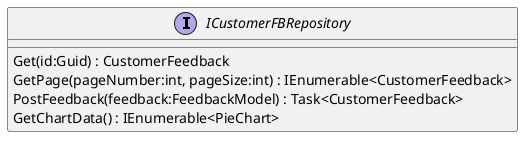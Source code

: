 @startuml
interface ICustomerFBRepository {
    Get(id:Guid) : CustomerFeedback
    GetPage(pageNumber:int, pageSize:int) : IEnumerable<CustomerFeedback>
    PostFeedback(feedback:FeedbackModel) : Task<CustomerFeedback>
    GetChartData() : IEnumerable<PieChart>
}
@enduml
